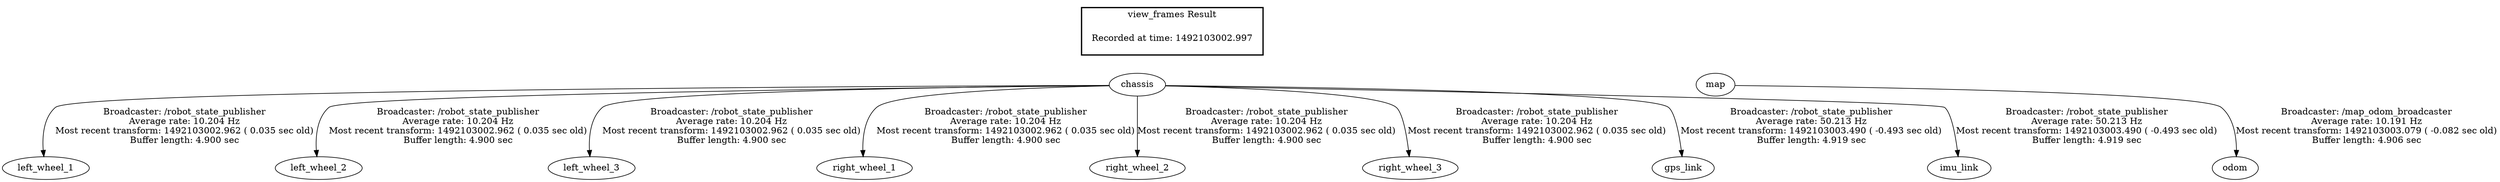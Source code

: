 digraph G {
"chassis" -> "left_wheel_1"[label="Broadcaster: /robot_state_publisher\nAverage rate: 10.204 Hz\nMost recent transform: 1492103002.962 ( 0.035 sec old)\nBuffer length: 4.900 sec\n"];
"chassis" -> "left_wheel_2"[label="Broadcaster: /robot_state_publisher\nAverage rate: 10.204 Hz\nMost recent transform: 1492103002.962 ( 0.035 sec old)\nBuffer length: 4.900 sec\n"];
"chassis" -> "left_wheel_3"[label="Broadcaster: /robot_state_publisher\nAverage rate: 10.204 Hz\nMost recent transform: 1492103002.962 ( 0.035 sec old)\nBuffer length: 4.900 sec\n"];
"chassis" -> "right_wheel_1"[label="Broadcaster: /robot_state_publisher\nAverage rate: 10.204 Hz\nMost recent transform: 1492103002.962 ( 0.035 sec old)\nBuffer length: 4.900 sec\n"];
"chassis" -> "right_wheel_2"[label="Broadcaster: /robot_state_publisher\nAverage rate: 10.204 Hz\nMost recent transform: 1492103002.962 ( 0.035 sec old)\nBuffer length: 4.900 sec\n"];
"chassis" -> "right_wheel_3"[label="Broadcaster: /robot_state_publisher\nAverage rate: 10.204 Hz\nMost recent transform: 1492103002.962 ( 0.035 sec old)\nBuffer length: 4.900 sec\n"];
"chassis" -> "gps_link"[label="Broadcaster: /robot_state_publisher\nAverage rate: 50.213 Hz\nMost recent transform: 1492103003.490 ( -0.493 sec old)\nBuffer length: 4.919 sec\n"];
"chassis" -> "imu_link"[label="Broadcaster: /robot_state_publisher\nAverage rate: 50.213 Hz\nMost recent transform: 1492103003.490 ( -0.493 sec old)\nBuffer length: 4.919 sec\n"];
"map" -> "odom"[label="Broadcaster: /map_odom_broadcaster\nAverage rate: 10.191 Hz\nMost recent transform: 1492103003.079 ( -0.082 sec old)\nBuffer length: 4.906 sec\n"];
edge [style=invis];
 subgraph cluster_legend { style=bold; color=black; label ="view_frames Result";
"Recorded at time: 1492103002.997"[ shape=plaintext ] ;
 }->"chassis";
edge [style=invis];
 subgraph cluster_legend { style=bold; color=black; label ="view_frames Result";
"Recorded at time: 1492103002.997"[ shape=plaintext ] ;
 }->"map";
}